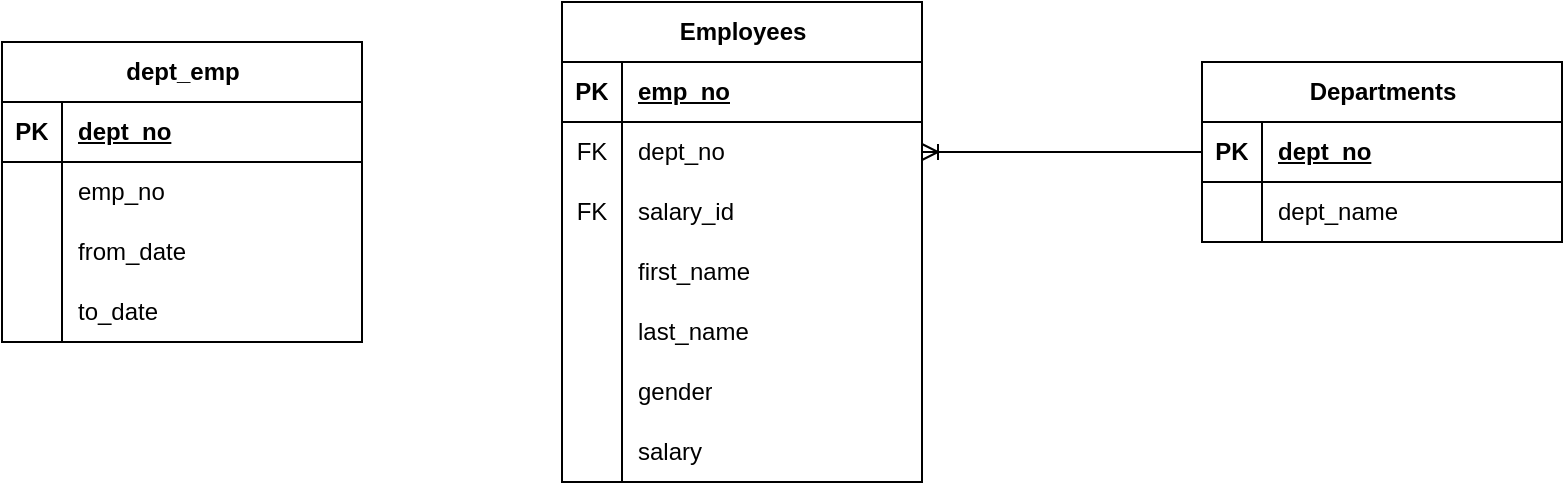 <mxfile version="24.7.7">
  <diagram name="Page-1" id="HgvVb8bPbVBbqbIOSzhN">
    <mxGraphModel dx="925" dy="519" grid="1" gridSize="10" guides="1" tooltips="1" connect="1" arrows="1" fold="1" page="1" pageScale="1" pageWidth="850" pageHeight="1100" math="0" shadow="0">
      <root>
        <mxCell id="0" />
        <mxCell id="1" parent="0" />
        <mxCell id="_2mumafsLhXa3KRnxfM3-8" value="Employees" style="shape=table;startSize=30;container=1;collapsible=1;childLayout=tableLayout;fixedRows=1;rowLines=0;fontStyle=1;align=center;resizeLast=1;html=1;fillStyle=auto;fillColor=default;" parent="1" vertex="1">
          <mxGeometry x="300" y="130" width="180" height="240" as="geometry">
            <mxRectangle x="300" y="130" width="100" height="30" as="alternateBounds" />
          </mxGeometry>
        </mxCell>
        <mxCell id="_2mumafsLhXa3KRnxfM3-9" value="" style="shape=tableRow;horizontal=0;startSize=0;swimlaneHead=0;swimlaneBody=0;fillColor=none;collapsible=0;dropTarget=0;points=[[0,0.5],[1,0.5]];portConstraint=eastwest;top=0;left=0;right=0;bottom=1;" parent="_2mumafsLhXa3KRnxfM3-8" vertex="1">
          <mxGeometry y="30" width="180" height="30" as="geometry" />
        </mxCell>
        <mxCell id="_2mumafsLhXa3KRnxfM3-10" value="PK" style="shape=partialRectangle;connectable=0;fillColor=none;top=0;left=0;bottom=0;right=0;fontStyle=1;overflow=hidden;whiteSpace=wrap;html=1;" parent="_2mumafsLhXa3KRnxfM3-9" vertex="1">
          <mxGeometry width="30" height="30" as="geometry">
            <mxRectangle width="30" height="30" as="alternateBounds" />
          </mxGeometry>
        </mxCell>
        <mxCell id="_2mumafsLhXa3KRnxfM3-11" value="emp_no" style="shape=partialRectangle;connectable=0;fillColor=none;top=0;left=0;bottom=0;right=0;align=left;spacingLeft=6;fontStyle=5;overflow=hidden;whiteSpace=wrap;html=1;" parent="_2mumafsLhXa3KRnxfM3-9" vertex="1">
          <mxGeometry x="30" width="150" height="30" as="geometry">
            <mxRectangle width="150" height="30" as="alternateBounds" />
          </mxGeometry>
        </mxCell>
        <mxCell id="_2mumafsLhXa3KRnxfM3-12" value="" style="shape=tableRow;horizontal=0;startSize=0;swimlaneHead=0;swimlaneBody=0;fillColor=none;collapsible=0;dropTarget=0;points=[[0,0.5],[1,0.5]];portConstraint=eastwest;top=0;left=0;right=0;bottom=0;" parent="_2mumafsLhXa3KRnxfM3-8" vertex="1">
          <mxGeometry y="60" width="180" height="30" as="geometry" />
        </mxCell>
        <mxCell id="_2mumafsLhXa3KRnxfM3-13" value="FK" style="shape=partialRectangle;connectable=0;fillColor=none;top=0;left=0;bottom=0;right=0;editable=1;overflow=hidden;whiteSpace=wrap;html=1;" parent="_2mumafsLhXa3KRnxfM3-12" vertex="1">
          <mxGeometry width="30" height="30" as="geometry">
            <mxRectangle width="30" height="30" as="alternateBounds" />
          </mxGeometry>
        </mxCell>
        <mxCell id="_2mumafsLhXa3KRnxfM3-14" value="dept_no" style="shape=partialRectangle;connectable=0;fillColor=none;top=0;left=0;bottom=0;right=0;align=left;spacingLeft=6;overflow=hidden;whiteSpace=wrap;html=1;" parent="_2mumafsLhXa3KRnxfM3-12" vertex="1">
          <mxGeometry x="30" width="150" height="30" as="geometry">
            <mxRectangle width="150" height="30" as="alternateBounds" />
          </mxGeometry>
        </mxCell>
        <mxCell id="NWvdyA5bzPGHL3fQAZH4-30" style="shape=tableRow;horizontal=0;startSize=0;swimlaneHead=0;swimlaneBody=0;fillColor=none;collapsible=0;dropTarget=0;points=[[0,0.5],[1,0.5]];portConstraint=eastwest;top=0;left=0;right=0;bottom=0;" vertex="1" parent="_2mumafsLhXa3KRnxfM3-8">
          <mxGeometry y="90" width="180" height="30" as="geometry" />
        </mxCell>
        <mxCell id="NWvdyA5bzPGHL3fQAZH4-31" value="FK" style="shape=partialRectangle;connectable=0;fillColor=none;top=0;left=0;bottom=0;right=0;editable=1;overflow=hidden;whiteSpace=wrap;html=1;" vertex="1" parent="NWvdyA5bzPGHL3fQAZH4-30">
          <mxGeometry width="30" height="30" as="geometry">
            <mxRectangle width="30" height="30" as="alternateBounds" />
          </mxGeometry>
        </mxCell>
        <mxCell id="NWvdyA5bzPGHL3fQAZH4-32" value="salary_id" style="shape=partialRectangle;connectable=0;fillColor=none;top=0;left=0;bottom=0;right=0;align=left;spacingLeft=6;overflow=hidden;whiteSpace=wrap;html=1;" vertex="1" parent="NWvdyA5bzPGHL3fQAZH4-30">
          <mxGeometry x="30" width="150" height="30" as="geometry">
            <mxRectangle width="150" height="30" as="alternateBounds" />
          </mxGeometry>
        </mxCell>
        <mxCell id="_2mumafsLhXa3KRnxfM3-15" value="" style="shape=tableRow;horizontal=0;startSize=0;swimlaneHead=0;swimlaneBody=0;fillColor=none;collapsible=0;dropTarget=0;points=[[0,0.5],[1,0.5]];portConstraint=eastwest;top=0;left=0;right=0;bottom=0;" parent="_2mumafsLhXa3KRnxfM3-8" vertex="1">
          <mxGeometry y="120" width="180" height="30" as="geometry" />
        </mxCell>
        <mxCell id="_2mumafsLhXa3KRnxfM3-16" value="" style="shape=partialRectangle;connectable=0;fillColor=none;top=0;left=0;bottom=0;right=0;editable=1;overflow=hidden;whiteSpace=wrap;html=1;" parent="_2mumafsLhXa3KRnxfM3-15" vertex="1">
          <mxGeometry width="30" height="30" as="geometry">
            <mxRectangle width="30" height="30" as="alternateBounds" />
          </mxGeometry>
        </mxCell>
        <mxCell id="_2mumafsLhXa3KRnxfM3-17" value="first_name" style="shape=partialRectangle;connectable=0;fillColor=none;top=0;left=0;bottom=0;right=0;align=left;spacingLeft=6;overflow=hidden;whiteSpace=wrap;html=1;" parent="_2mumafsLhXa3KRnxfM3-15" vertex="1">
          <mxGeometry x="30" width="150" height="30" as="geometry">
            <mxRectangle width="150" height="30" as="alternateBounds" />
          </mxGeometry>
        </mxCell>
        <mxCell id="_2mumafsLhXa3KRnxfM3-18" value="" style="shape=tableRow;horizontal=0;startSize=0;swimlaneHead=0;swimlaneBody=0;fillColor=none;collapsible=0;dropTarget=0;points=[[0,0.5],[1,0.5]];portConstraint=eastwest;top=0;left=0;right=0;bottom=0;" parent="_2mumafsLhXa3KRnxfM3-8" vertex="1">
          <mxGeometry y="150" width="180" height="30" as="geometry" />
        </mxCell>
        <mxCell id="_2mumafsLhXa3KRnxfM3-19" value="" style="shape=partialRectangle;connectable=0;fillColor=none;top=0;left=0;bottom=0;right=0;editable=1;overflow=hidden;whiteSpace=wrap;html=1;" parent="_2mumafsLhXa3KRnxfM3-18" vertex="1">
          <mxGeometry width="30" height="30" as="geometry">
            <mxRectangle width="30" height="30" as="alternateBounds" />
          </mxGeometry>
        </mxCell>
        <mxCell id="_2mumafsLhXa3KRnxfM3-20" value="last_name" style="shape=partialRectangle;connectable=0;fillColor=none;top=0;left=0;bottom=0;right=0;align=left;spacingLeft=6;overflow=hidden;whiteSpace=wrap;html=1;" parent="_2mumafsLhXa3KRnxfM3-18" vertex="1">
          <mxGeometry x="30" width="150" height="30" as="geometry">
            <mxRectangle width="150" height="30" as="alternateBounds" />
          </mxGeometry>
        </mxCell>
        <mxCell id="NWvdyA5bzPGHL3fQAZH4-12" style="shape=tableRow;horizontal=0;startSize=0;swimlaneHead=0;swimlaneBody=0;fillColor=none;collapsible=0;dropTarget=0;points=[[0,0.5],[1,0.5]];portConstraint=eastwest;top=0;left=0;right=0;bottom=0;" vertex="1" parent="_2mumafsLhXa3KRnxfM3-8">
          <mxGeometry y="180" width="180" height="30" as="geometry" />
        </mxCell>
        <mxCell id="NWvdyA5bzPGHL3fQAZH4-13" style="shape=partialRectangle;connectable=0;fillColor=none;top=0;left=0;bottom=0;right=0;editable=1;overflow=hidden;whiteSpace=wrap;html=1;" vertex="1" parent="NWvdyA5bzPGHL3fQAZH4-12">
          <mxGeometry width="30" height="30" as="geometry">
            <mxRectangle width="30" height="30" as="alternateBounds" />
          </mxGeometry>
        </mxCell>
        <mxCell id="NWvdyA5bzPGHL3fQAZH4-14" value="gender" style="shape=partialRectangle;connectable=0;fillColor=none;top=0;left=0;bottom=0;right=0;align=left;spacingLeft=6;overflow=hidden;whiteSpace=wrap;html=1;" vertex="1" parent="NWvdyA5bzPGHL3fQAZH4-12">
          <mxGeometry x="30" width="150" height="30" as="geometry">
            <mxRectangle width="150" height="30" as="alternateBounds" />
          </mxGeometry>
        </mxCell>
        <mxCell id="NWvdyA5bzPGHL3fQAZH4-15" style="shape=tableRow;horizontal=0;startSize=0;swimlaneHead=0;swimlaneBody=0;fillColor=none;collapsible=0;dropTarget=0;points=[[0,0.5],[1,0.5]];portConstraint=eastwest;top=0;left=0;right=0;bottom=0;" vertex="1" parent="_2mumafsLhXa3KRnxfM3-8">
          <mxGeometry y="210" width="180" height="30" as="geometry" />
        </mxCell>
        <mxCell id="NWvdyA5bzPGHL3fQAZH4-16" style="shape=partialRectangle;connectable=0;fillColor=none;top=0;left=0;bottom=0;right=0;editable=1;overflow=hidden;whiteSpace=wrap;html=1;" vertex="1" parent="NWvdyA5bzPGHL3fQAZH4-15">
          <mxGeometry width="30" height="30" as="geometry">
            <mxRectangle width="30" height="30" as="alternateBounds" />
          </mxGeometry>
        </mxCell>
        <mxCell id="NWvdyA5bzPGHL3fQAZH4-17" value="salary" style="shape=partialRectangle;connectable=0;fillColor=none;top=0;left=0;bottom=0;right=0;align=left;spacingLeft=6;overflow=hidden;whiteSpace=wrap;html=1;" vertex="1" parent="NWvdyA5bzPGHL3fQAZH4-15">
          <mxGeometry x="30" width="150" height="30" as="geometry">
            <mxRectangle width="150" height="30" as="alternateBounds" />
          </mxGeometry>
        </mxCell>
        <mxCell id="NWvdyA5bzPGHL3fQAZH4-55" value="Departments" style="shape=table;startSize=30;container=1;collapsible=1;childLayout=tableLayout;fixedRows=1;rowLines=0;fontStyle=1;align=center;resizeLast=1;html=1;fillStyle=auto;fillColor=default;" vertex="1" parent="1">
          <mxGeometry x="620" y="160" width="180" height="90" as="geometry">
            <mxRectangle x="300" y="130" width="100" height="30" as="alternateBounds" />
          </mxGeometry>
        </mxCell>
        <mxCell id="NWvdyA5bzPGHL3fQAZH4-56" value="" style="shape=tableRow;horizontal=0;startSize=0;swimlaneHead=0;swimlaneBody=0;fillColor=none;collapsible=0;dropTarget=0;points=[[0,0.5],[1,0.5]];portConstraint=eastwest;top=0;left=0;right=0;bottom=1;" vertex="1" parent="NWvdyA5bzPGHL3fQAZH4-55">
          <mxGeometry y="30" width="180" height="30" as="geometry" />
        </mxCell>
        <mxCell id="NWvdyA5bzPGHL3fQAZH4-57" value="PK" style="shape=partialRectangle;connectable=0;fillColor=none;top=0;left=0;bottom=0;right=0;fontStyle=1;overflow=hidden;whiteSpace=wrap;html=1;" vertex="1" parent="NWvdyA5bzPGHL3fQAZH4-56">
          <mxGeometry width="30" height="30" as="geometry">
            <mxRectangle width="30" height="30" as="alternateBounds" />
          </mxGeometry>
        </mxCell>
        <mxCell id="NWvdyA5bzPGHL3fQAZH4-58" value="dept_no" style="shape=partialRectangle;connectable=0;fillColor=none;top=0;left=0;bottom=0;right=0;align=left;spacingLeft=6;fontStyle=5;overflow=hidden;whiteSpace=wrap;html=1;" vertex="1" parent="NWvdyA5bzPGHL3fQAZH4-56">
          <mxGeometry x="30" width="150" height="30" as="geometry">
            <mxRectangle width="150" height="30" as="alternateBounds" />
          </mxGeometry>
        </mxCell>
        <mxCell id="NWvdyA5bzPGHL3fQAZH4-59" value="" style="shape=tableRow;horizontal=0;startSize=0;swimlaneHead=0;swimlaneBody=0;fillColor=none;collapsible=0;dropTarget=0;points=[[0,0.5],[1,0.5]];portConstraint=eastwest;top=0;left=0;right=0;bottom=0;" vertex="1" parent="NWvdyA5bzPGHL3fQAZH4-55">
          <mxGeometry y="60" width="180" height="30" as="geometry" />
        </mxCell>
        <mxCell id="NWvdyA5bzPGHL3fQAZH4-60" value="" style="shape=partialRectangle;connectable=0;fillColor=none;top=0;left=0;bottom=0;right=0;editable=1;overflow=hidden;whiteSpace=wrap;html=1;" vertex="1" parent="NWvdyA5bzPGHL3fQAZH4-59">
          <mxGeometry width="30" height="30" as="geometry">
            <mxRectangle width="30" height="30" as="alternateBounds" />
          </mxGeometry>
        </mxCell>
        <mxCell id="NWvdyA5bzPGHL3fQAZH4-61" value="dept_name" style="shape=partialRectangle;connectable=0;fillColor=none;top=0;left=0;bottom=0;right=0;align=left;spacingLeft=6;overflow=hidden;whiteSpace=wrap;html=1;" vertex="1" parent="NWvdyA5bzPGHL3fQAZH4-59">
          <mxGeometry x="30" width="150" height="30" as="geometry">
            <mxRectangle width="150" height="30" as="alternateBounds" />
          </mxGeometry>
        </mxCell>
        <mxCell id="NWvdyA5bzPGHL3fQAZH4-78" value="" style="edgeStyle=entityRelationEdgeStyle;fontSize=12;html=1;endArrow=ERoneToMany;rounded=0;entryX=1;entryY=0.5;entryDx=0;entryDy=0;exitX=0;exitY=0.5;exitDx=0;exitDy=0;" edge="1" parent="1" source="NWvdyA5bzPGHL3fQAZH4-56" target="_2mumafsLhXa3KRnxfM3-12">
          <mxGeometry width="100" height="100" relative="1" as="geometry">
            <mxPoint x="520" y="320" as="sourcePoint" />
            <mxPoint x="620" y="220" as="targetPoint" />
          </mxGeometry>
        </mxCell>
        <mxCell id="NWvdyA5bzPGHL3fQAZH4-79" value="dept_emp" style="shape=table;startSize=30;container=1;collapsible=1;childLayout=tableLayout;fixedRows=1;rowLines=0;fontStyle=1;align=center;resizeLast=1;html=1;fillStyle=auto;fillColor=default;" vertex="1" parent="1">
          <mxGeometry x="20" y="150" width="180" height="150" as="geometry">
            <mxRectangle x="300" y="130" width="100" height="30" as="alternateBounds" />
          </mxGeometry>
        </mxCell>
        <mxCell id="NWvdyA5bzPGHL3fQAZH4-80" value="" style="shape=tableRow;horizontal=0;startSize=0;swimlaneHead=0;swimlaneBody=0;fillColor=none;collapsible=0;dropTarget=0;points=[[0,0.5],[1,0.5]];portConstraint=eastwest;top=0;left=0;right=0;bottom=1;" vertex="1" parent="NWvdyA5bzPGHL3fQAZH4-79">
          <mxGeometry y="30" width="180" height="30" as="geometry" />
        </mxCell>
        <mxCell id="NWvdyA5bzPGHL3fQAZH4-81" value="PK" style="shape=partialRectangle;connectable=0;fillColor=none;top=0;left=0;bottom=0;right=0;fontStyle=1;overflow=hidden;whiteSpace=wrap;html=1;" vertex="1" parent="NWvdyA5bzPGHL3fQAZH4-80">
          <mxGeometry width="30" height="30" as="geometry">
            <mxRectangle width="30" height="30" as="alternateBounds" />
          </mxGeometry>
        </mxCell>
        <mxCell id="NWvdyA5bzPGHL3fQAZH4-82" value="dept_no" style="shape=partialRectangle;connectable=0;fillColor=none;top=0;left=0;bottom=0;right=0;align=left;spacingLeft=6;fontStyle=5;overflow=hidden;whiteSpace=wrap;html=1;" vertex="1" parent="NWvdyA5bzPGHL3fQAZH4-80">
          <mxGeometry x="30" width="150" height="30" as="geometry">
            <mxRectangle width="150" height="30" as="alternateBounds" />
          </mxGeometry>
        </mxCell>
        <mxCell id="NWvdyA5bzPGHL3fQAZH4-83" value="" style="shape=tableRow;horizontal=0;startSize=0;swimlaneHead=0;swimlaneBody=0;fillColor=none;collapsible=0;dropTarget=0;points=[[0,0.5],[1,0.5]];portConstraint=eastwest;top=0;left=0;right=0;bottom=0;" vertex="1" parent="NWvdyA5bzPGHL3fQAZH4-79">
          <mxGeometry y="60" width="180" height="30" as="geometry" />
        </mxCell>
        <mxCell id="NWvdyA5bzPGHL3fQAZH4-84" value="" style="shape=partialRectangle;connectable=0;fillColor=none;top=0;left=0;bottom=0;right=0;editable=1;overflow=hidden;whiteSpace=wrap;html=1;" vertex="1" parent="NWvdyA5bzPGHL3fQAZH4-83">
          <mxGeometry width="30" height="30" as="geometry">
            <mxRectangle width="30" height="30" as="alternateBounds" />
          </mxGeometry>
        </mxCell>
        <mxCell id="NWvdyA5bzPGHL3fQAZH4-85" value="emp_no" style="shape=partialRectangle;connectable=0;fillColor=none;top=0;left=0;bottom=0;right=0;align=left;spacingLeft=6;overflow=hidden;whiteSpace=wrap;html=1;" vertex="1" parent="NWvdyA5bzPGHL3fQAZH4-83">
          <mxGeometry x="30" width="150" height="30" as="geometry">
            <mxRectangle width="150" height="30" as="alternateBounds" />
          </mxGeometry>
        </mxCell>
        <mxCell id="NWvdyA5bzPGHL3fQAZH4-86" style="shape=tableRow;horizontal=0;startSize=0;swimlaneHead=0;swimlaneBody=0;fillColor=none;collapsible=0;dropTarget=0;points=[[0,0.5],[1,0.5]];portConstraint=eastwest;top=0;left=0;right=0;bottom=0;" vertex="1" parent="NWvdyA5bzPGHL3fQAZH4-79">
          <mxGeometry y="90" width="180" height="30" as="geometry" />
        </mxCell>
        <mxCell id="NWvdyA5bzPGHL3fQAZH4-87" style="shape=partialRectangle;connectable=0;fillColor=none;top=0;left=0;bottom=0;right=0;editable=1;overflow=hidden;whiteSpace=wrap;html=1;" vertex="1" parent="NWvdyA5bzPGHL3fQAZH4-86">
          <mxGeometry width="30" height="30" as="geometry">
            <mxRectangle width="30" height="30" as="alternateBounds" />
          </mxGeometry>
        </mxCell>
        <mxCell id="NWvdyA5bzPGHL3fQAZH4-88" value="from_date" style="shape=partialRectangle;connectable=0;fillColor=none;top=0;left=0;bottom=0;right=0;align=left;spacingLeft=6;overflow=hidden;whiteSpace=wrap;html=1;" vertex="1" parent="NWvdyA5bzPGHL3fQAZH4-86">
          <mxGeometry x="30" width="150" height="30" as="geometry">
            <mxRectangle width="150" height="30" as="alternateBounds" />
          </mxGeometry>
        </mxCell>
        <mxCell id="NWvdyA5bzPGHL3fQAZH4-89" style="shape=tableRow;horizontal=0;startSize=0;swimlaneHead=0;swimlaneBody=0;fillColor=none;collapsible=0;dropTarget=0;points=[[0,0.5],[1,0.5]];portConstraint=eastwest;top=0;left=0;right=0;bottom=0;" vertex="1" parent="NWvdyA5bzPGHL3fQAZH4-79">
          <mxGeometry y="120" width="180" height="30" as="geometry" />
        </mxCell>
        <mxCell id="NWvdyA5bzPGHL3fQAZH4-90" style="shape=partialRectangle;connectable=0;fillColor=none;top=0;left=0;bottom=0;right=0;editable=1;overflow=hidden;whiteSpace=wrap;html=1;" vertex="1" parent="NWvdyA5bzPGHL3fQAZH4-89">
          <mxGeometry width="30" height="30" as="geometry">
            <mxRectangle width="30" height="30" as="alternateBounds" />
          </mxGeometry>
        </mxCell>
        <mxCell id="NWvdyA5bzPGHL3fQAZH4-91" value="to_date" style="shape=partialRectangle;connectable=0;fillColor=none;top=0;left=0;bottom=0;right=0;align=left;spacingLeft=6;overflow=hidden;whiteSpace=wrap;html=1;" vertex="1" parent="NWvdyA5bzPGHL3fQAZH4-89">
          <mxGeometry x="30" width="150" height="30" as="geometry">
            <mxRectangle width="150" height="30" as="alternateBounds" />
          </mxGeometry>
        </mxCell>
      </root>
    </mxGraphModel>
  </diagram>
</mxfile>
